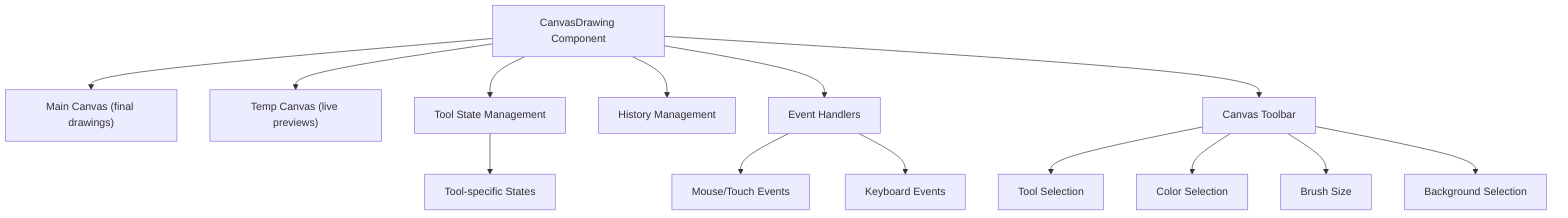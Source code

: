 graph TD;
    A["CanvasDrawing Component"]-->B["Main Canvas (final drawings)"]
    A-->C["Temp Canvas (live previews)"]
    A-->D["Tool State Management"]
    D-->E["Tool-specific States"]
    A-->F["History Management"]
    A-->G["Event Handlers"]
    G-->H["Mouse/Touch Events"]
    G-->I["Keyboard Events"]
    A-->J["Canvas Toolbar"]
    J-->K["Tool Selection"]
    J-->L["Color Selection"]
    J-->M["Brush Size"]
    J-->N["Background Selection"]